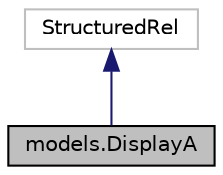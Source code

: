 digraph "models.DisplayA"
{
 // LATEX_PDF_SIZE
  edge [fontname="Helvetica",fontsize="10",labelfontname="Helvetica",labelfontsize="10"];
  node [fontname="Helvetica",fontsize="10",shape=record];
  Node1 [label="models.DisplayA",height=0.2,width=0.4,color="black", fillcolor="grey75", style="filled", fontcolor="black",tooltip="Relation class format for neo4j between people and Image More details."];
  Node2 -> Node1 [dir="back",color="midnightblue",fontsize="10",style="solid",fontname="Helvetica"];
  Node2 [label="StructuredRel",height=0.2,width=0.4,color="grey75", fillcolor="white", style="filled",tooltip=" "];
}
